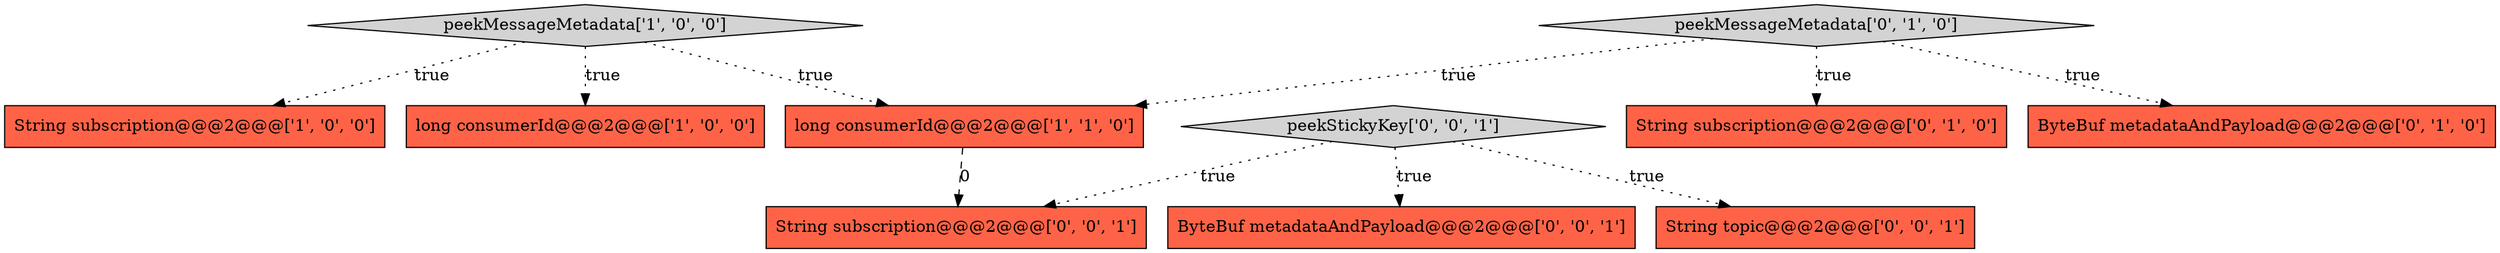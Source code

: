 digraph {
0 [style = filled, label = "String subscription@@@2@@@['1', '0', '0']", fillcolor = tomato, shape = box image = "AAA0AAABBB1BBB"];
4 [style = filled, label = "peekMessageMetadata['0', '1', '0']", fillcolor = lightgray, shape = diamond image = "AAA0AAABBB2BBB"];
5 [style = filled, label = "String subscription@@@2@@@['0', '1', '0']", fillcolor = tomato, shape = box image = "AAA0AAABBB2BBB"];
3 [style = filled, label = "peekMessageMetadata['1', '0', '0']", fillcolor = lightgray, shape = diamond image = "AAA0AAABBB1BBB"];
2 [style = filled, label = "long consumerId@@@2@@@['1', '1', '0']", fillcolor = tomato, shape = box image = "AAA0AAABBB1BBB"];
6 [style = filled, label = "ByteBuf metadataAndPayload@@@2@@@['0', '1', '0']", fillcolor = tomato, shape = box image = "AAA0AAABBB2BBB"];
7 [style = filled, label = "String topic@@@2@@@['0', '0', '1']", fillcolor = tomato, shape = box image = "AAA0AAABBB3BBB"];
1 [style = filled, label = "long consumerId@@@2@@@['1', '0', '0']", fillcolor = tomato, shape = box image = "AAA0AAABBB1BBB"];
10 [style = filled, label = "peekStickyKey['0', '0', '1']", fillcolor = lightgray, shape = diamond image = "AAA0AAABBB3BBB"];
8 [style = filled, label = "ByteBuf metadataAndPayload@@@2@@@['0', '0', '1']", fillcolor = tomato, shape = box image = "AAA0AAABBB3BBB"];
9 [style = filled, label = "String subscription@@@2@@@['0', '0', '1']", fillcolor = tomato, shape = box image = "AAA0AAABBB3BBB"];
4->6 [style = dotted, label="true"];
4->5 [style = dotted, label="true"];
10->8 [style = dotted, label="true"];
10->7 [style = dotted, label="true"];
10->9 [style = dotted, label="true"];
2->9 [style = dashed, label="0"];
3->1 [style = dotted, label="true"];
4->2 [style = dotted, label="true"];
3->2 [style = dotted, label="true"];
3->0 [style = dotted, label="true"];
}
